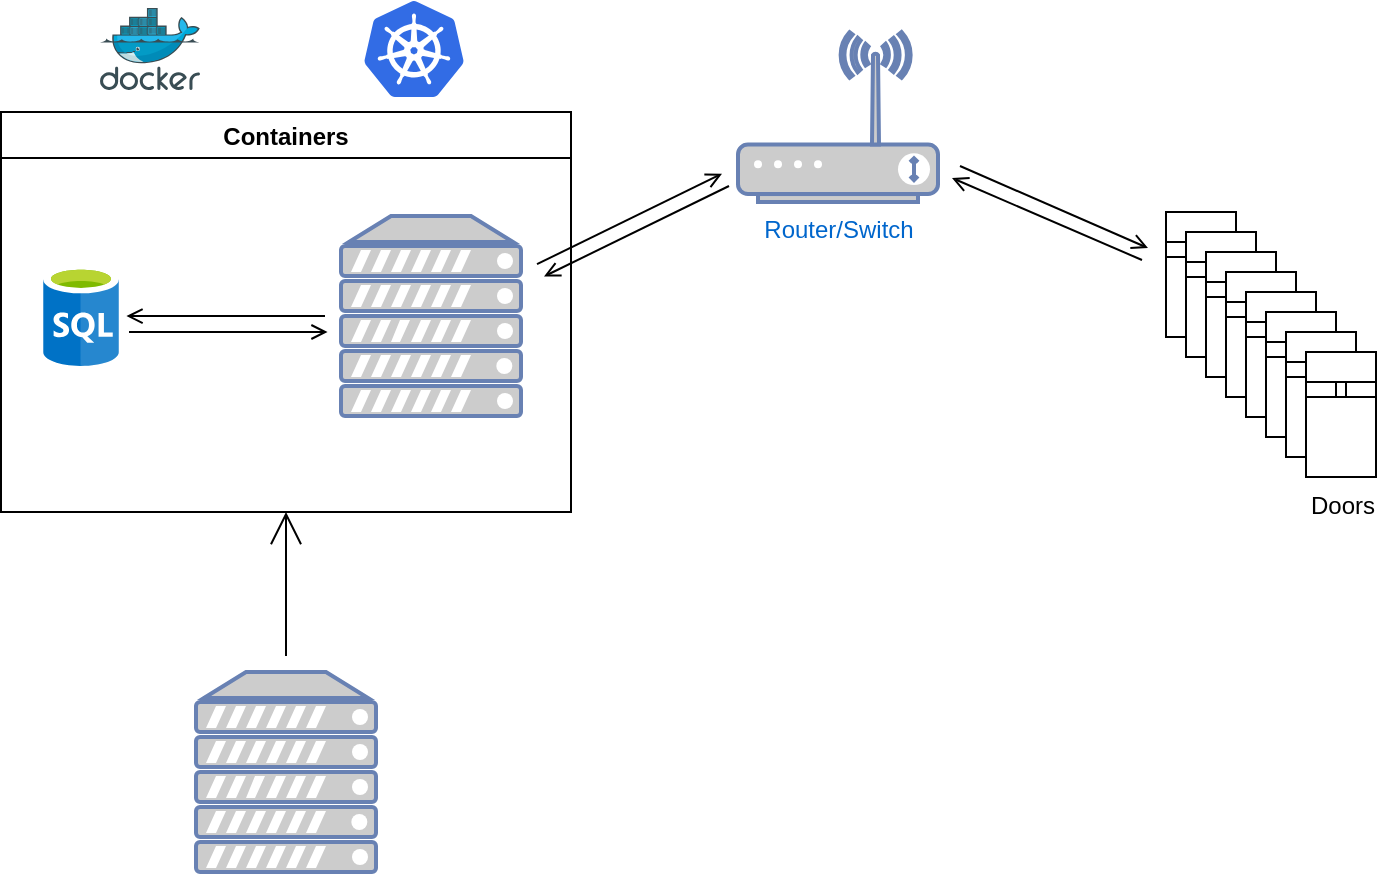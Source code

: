 <mxfile version="20.2.8" type="device"><diagram id="E4j7dB3bIqv7q0fbxkZx" name="Page-1"><mxGraphModel dx="1582" dy="1104" grid="0" gridSize="10" guides="1" tooltips="1" connect="1" arrows="1" fold="1" page="0" pageScale="1" pageWidth="413" pageHeight="291" math="0" shadow="0"><root><mxCell id="0"/><mxCell id="1" parent="0"/><mxCell id="aCwI6dHwa3nIhFd29xMZ-6" style="edgeStyle=none;curved=1;rounded=0;orthogonalLoop=1;jettySize=auto;html=1;entryX=0.5;entryY=1;entryDx=0;entryDy=0;endArrow=open;startSize=14;endSize=14;sourcePerimeterSpacing=8;targetPerimeterSpacing=8;" edge="1" parent="1" source="aCwI6dHwa3nIhFd29xMZ-2" target="aCwI6dHwa3nIhFd29xMZ-4"><mxGeometry relative="1" as="geometry"/></mxCell><mxCell id="aCwI6dHwa3nIhFd29xMZ-2" value="" style="fontColor=#0066CC;verticalAlign=top;verticalLabelPosition=bottom;labelPosition=center;align=center;html=1;outlineConnect=0;fillColor=#CCCCCC;strokeColor=#6881B3;gradientColor=none;gradientDirection=north;strokeWidth=2;shape=mxgraph.networks.server;hachureGap=4;" vertex="1" parent="1"><mxGeometry x="-4" y="173" width="90" height="100" as="geometry"/></mxCell><mxCell id="aCwI6dHwa3nIhFd29xMZ-3" value="" style="sketch=0;aspect=fixed;html=1;points=[];align=center;image;fontSize=12;image=img/lib/mscae/Docker.svg;hachureGap=4;" vertex="1" parent="1"><mxGeometry x="-52" y="-159" width="50" height="41" as="geometry"/></mxCell><mxCell id="aCwI6dHwa3nIhFd29xMZ-4" value="Containers" style="swimlane;hachureGap=4;" vertex="1" parent="1"><mxGeometry x="-101.5" y="-107" width="285" height="200" as="geometry"/></mxCell><mxCell id="aCwI6dHwa3nIhFd29xMZ-7" value="" style="sketch=0;aspect=fixed;html=1;points=[];align=center;image;fontSize=12;image=img/lib/mscae/SQL_Database_generic.svg;hachureGap=4;" vertex="1" parent="aCwI6dHwa3nIhFd29xMZ-4"><mxGeometry x="21" y="77" width="38" height="50" as="geometry"/></mxCell><mxCell id="aCwI6dHwa3nIhFd29xMZ-14" style="edgeStyle=none;curved=1;rounded=0;orthogonalLoop=1;jettySize=auto;html=1;entryX=1.098;entryY=0.501;entryDx=0;entryDy=0;entryPerimeter=0;endArrow=open;sourcePerimeterSpacing=8;targetPerimeterSpacing=8;strokeColor=default;" edge="1" parent="aCwI6dHwa3nIhFd29xMZ-4" source="aCwI6dHwa3nIhFd29xMZ-9" target="aCwI6dHwa3nIhFd29xMZ-7"><mxGeometry relative="1" as="geometry"/></mxCell><mxCell id="aCwI6dHwa3nIhFd29xMZ-9" value="" style="fontColor=#0066CC;verticalAlign=top;verticalLabelPosition=bottom;labelPosition=center;align=center;html=1;outlineConnect=0;fillColor=#CCCCCC;strokeColor=#6881B3;gradientColor=none;gradientDirection=north;strokeWidth=2;shape=mxgraph.networks.server;hachureGap=4;" vertex="1" parent="aCwI6dHwa3nIhFd29xMZ-4"><mxGeometry x="170" y="52" width="90" height="100" as="geometry"/></mxCell><mxCell id="aCwI6dHwa3nIhFd29xMZ-15" style="edgeStyle=none;curved=1;rounded=0;orthogonalLoop=1;jettySize=auto;html=1;entryX=1.098;entryY=0.501;entryDx=0;entryDy=0;entryPerimeter=0;endArrow=open;sourcePerimeterSpacing=8;targetPerimeterSpacing=8;strokeColor=default;" edge="1" parent="aCwI6dHwa3nIhFd29xMZ-4"><mxGeometry relative="1" as="geometry"><mxPoint x="64.004" y="110.03" as="sourcePoint"/><mxPoint x="163.28" y="109.997" as="targetPoint"/></mxGeometry></mxCell><mxCell id="aCwI6dHwa3nIhFd29xMZ-5" value="" style="sketch=0;aspect=fixed;html=1;points=[];align=center;image;fontSize=12;image=img/lib/mscae/Kubernetes.svg;hachureGap=4;" vertex="1" parent="1"><mxGeometry x="80" y="-162.5" width="50" height="48" as="geometry"/></mxCell><mxCell id="aCwI6dHwa3nIhFd29xMZ-16" value="Router/Switch" style="fontColor=#0066CC;verticalAlign=top;verticalLabelPosition=bottom;labelPosition=center;align=center;html=1;outlineConnect=0;fillColor=#CCCCCC;strokeColor=#6881B3;gradientColor=none;gradientDirection=north;strokeWidth=2;shape=mxgraph.networks.wireless_modem;hachureGap=4;" vertex="1" parent="1"><mxGeometry x="267" y="-147" width="100" height="85" as="geometry"/></mxCell><mxCell id="aCwI6dHwa3nIhFd29xMZ-33" value="" style="group" vertex="1" connectable="0" parent="1"><mxGeometry x="481" y="-57" width="105" height="132.5" as="geometry"/></mxCell><mxCell id="aCwI6dHwa3nIhFd29xMZ-23" value="" style="verticalLabelPosition=bottom;dashed=0;shadow=0;html=1;align=center;verticalAlign=top;shape=mxgraph.cabinets.cabinet;hasStand=1;hachureGap=4;" vertex="1" parent="aCwI6dHwa3nIhFd29xMZ-33"><mxGeometry width="35" height="62.5" as="geometry"/></mxCell><mxCell id="aCwI6dHwa3nIhFd29xMZ-26" value="" style="verticalLabelPosition=bottom;dashed=0;shadow=0;html=1;align=center;verticalAlign=top;shape=mxgraph.cabinets.cabinet;hasStand=1;hachureGap=4;" vertex="1" parent="aCwI6dHwa3nIhFd29xMZ-33"><mxGeometry x="10" y="10" width="35" height="62.5" as="geometry"/></mxCell><mxCell id="aCwI6dHwa3nIhFd29xMZ-27" value="" style="verticalLabelPosition=bottom;dashed=0;shadow=0;html=1;align=center;verticalAlign=top;shape=mxgraph.cabinets.cabinet;hasStand=1;hachureGap=4;" vertex="1" parent="aCwI6dHwa3nIhFd29xMZ-33"><mxGeometry x="20" y="20" width="35" height="62.5" as="geometry"/></mxCell><mxCell id="aCwI6dHwa3nIhFd29xMZ-28" value="" style="verticalLabelPosition=bottom;dashed=0;shadow=0;html=1;align=center;verticalAlign=top;shape=mxgraph.cabinets.cabinet;hasStand=1;hachureGap=4;" vertex="1" parent="aCwI6dHwa3nIhFd29xMZ-33"><mxGeometry x="30" y="30" width="35" height="62.5" as="geometry"/></mxCell><mxCell id="aCwI6dHwa3nIhFd29xMZ-29" value="" style="verticalLabelPosition=bottom;dashed=0;shadow=0;html=1;align=center;verticalAlign=top;shape=mxgraph.cabinets.cabinet;hasStand=1;hachureGap=4;" vertex="1" parent="aCwI6dHwa3nIhFd29xMZ-33"><mxGeometry x="40" y="40" width="35" height="62.5" as="geometry"/></mxCell><mxCell id="aCwI6dHwa3nIhFd29xMZ-30" value="" style="verticalLabelPosition=bottom;dashed=0;shadow=0;html=1;align=center;verticalAlign=top;shape=mxgraph.cabinets.cabinet;hasStand=1;hachureGap=4;" vertex="1" parent="aCwI6dHwa3nIhFd29xMZ-33"><mxGeometry x="50" y="50" width="35" height="62.5" as="geometry"/></mxCell><mxCell id="aCwI6dHwa3nIhFd29xMZ-31" value="" style="verticalLabelPosition=bottom;dashed=0;shadow=0;html=1;align=center;verticalAlign=top;shape=mxgraph.cabinets.cabinet;hasStand=1;hachureGap=4;" vertex="1" parent="aCwI6dHwa3nIhFd29xMZ-33"><mxGeometry x="60" y="60" width="35" height="62.5" as="geometry"/></mxCell><mxCell id="aCwI6dHwa3nIhFd29xMZ-32" value="Doors" style="verticalLabelPosition=bottom;dashed=0;shadow=0;html=1;align=center;verticalAlign=top;shape=mxgraph.cabinets.cabinet;hasStand=1;hachureGap=4;" vertex="1" parent="aCwI6dHwa3nIhFd29xMZ-33"><mxGeometry x="70" y="70" width="35" height="62.5" as="geometry"/></mxCell><mxCell id="aCwI6dHwa3nIhFd29xMZ-42" value="" style="group" vertex="1" connectable="0" parent="1"><mxGeometry x="170.0" y="-70.001" width="92.5" height="45.227" as="geometry"/></mxCell><mxCell id="aCwI6dHwa3nIhFd29xMZ-21" style="edgeStyle=none;curved=1;rounded=0;orthogonalLoop=1;jettySize=auto;html=1;strokeColor=default;endArrow=open;sourcePerimeterSpacing=8;targetPerimeterSpacing=8;" edge="1" parent="aCwI6dHwa3nIhFd29xMZ-42" source="aCwI6dHwa3nIhFd29xMZ-9" target="aCwI6dHwa3nIhFd29xMZ-16"><mxGeometry relative="1" as="geometry"/></mxCell><mxCell id="aCwI6dHwa3nIhFd29xMZ-22" style="edgeStyle=none;curved=1;rounded=0;orthogonalLoop=1;jettySize=auto;html=1;strokeColor=default;endArrow=open;sourcePerimeterSpacing=8;targetPerimeterSpacing=8;" edge="1" parent="aCwI6dHwa3nIhFd29xMZ-42"><mxGeometry relative="1" as="geometry"><mxPoint x="92.5" as="sourcePoint"/><mxPoint y="45.227" as="targetPoint"/></mxGeometry></mxCell><mxCell id="aCwI6dHwa3nIhFd29xMZ-49" value="" style="group;rotation=50;" vertex="1" connectable="0" parent="1"><mxGeometry x="375" y="-82.001" width="96.0" height="51.367" as="geometry"/></mxCell><mxCell id="aCwI6dHwa3nIhFd29xMZ-47" style="edgeStyle=none;curved=1;rounded=0;orthogonalLoop=1;jettySize=auto;html=1;strokeColor=default;endArrow=open;sourcePerimeterSpacing=8;targetPerimeterSpacing=8;" edge="1" parent="aCwI6dHwa3nIhFd29xMZ-49"><mxGeometry relative="1" as="geometry"><mxPoint x="3" y="2" as="sourcePoint"/><mxPoint x="97" y="43" as="targetPoint"/></mxGeometry></mxCell><mxCell id="aCwI6dHwa3nIhFd29xMZ-48" style="edgeStyle=none;curved=1;rounded=0;orthogonalLoop=1;jettySize=auto;html=1;strokeColor=default;endArrow=open;sourcePerimeterSpacing=8;targetPerimeterSpacing=8;" edge="1" parent="aCwI6dHwa3nIhFd29xMZ-49"><mxGeometry relative="1" as="geometry"><mxPoint x="94" y="49" as="sourcePoint"/><mxPoint x="-1" y="8" as="targetPoint"/></mxGeometry></mxCell></root></mxGraphModel></diagram></mxfile>